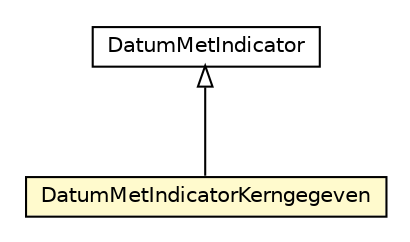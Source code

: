 #!/usr/local/bin/dot
#
# Class diagram 
# Generated by UMLGraph version R5_6-24-gf6e263 (http://www.umlgraph.org/)
#

digraph G {
	edge [fontname="Helvetica",fontsize=10,labelfontname="Helvetica",labelfontsize=10];
	node [fontname="Helvetica",fontsize=10,shape=plaintext];
	nodesep=0.25;
	ranksep=0.5;
	// nl.egem.stuf.stuf0204.DatumMetIndicator
	c53129 [label=<<table title="nl.egem.stuf.stuf0204.DatumMetIndicator" border="0" cellborder="1" cellspacing="0" cellpadding="2" port="p" href="./DatumMetIndicator.html">
		<tr><td><table border="0" cellspacing="0" cellpadding="1">
<tr><td align="center" balign="center"> DatumMetIndicator </td></tr>
		</table></td></tr>
		</table>>, URL="./DatumMetIndicator.html", fontname="Helvetica", fontcolor="black", fontsize=10.0];
	// nl.egem.stuf.stuf0204.DatumMetIndicatorKerngegeven
	c53130 [label=<<table title="nl.egem.stuf.stuf0204.DatumMetIndicatorKerngegeven" border="0" cellborder="1" cellspacing="0" cellpadding="2" port="p" bgcolor="lemonChiffon" href="./DatumMetIndicatorKerngegeven.html">
		<tr><td><table border="0" cellspacing="0" cellpadding="1">
<tr><td align="center" balign="center"> DatumMetIndicatorKerngegeven </td></tr>
		</table></td></tr>
		</table>>, URL="./DatumMetIndicatorKerngegeven.html", fontname="Helvetica", fontcolor="black", fontsize=10.0];
	//nl.egem.stuf.stuf0204.DatumMetIndicatorKerngegeven extends nl.egem.stuf.stuf0204.DatumMetIndicator
	c53129:p -> c53130:p [dir=back,arrowtail=empty];
}

